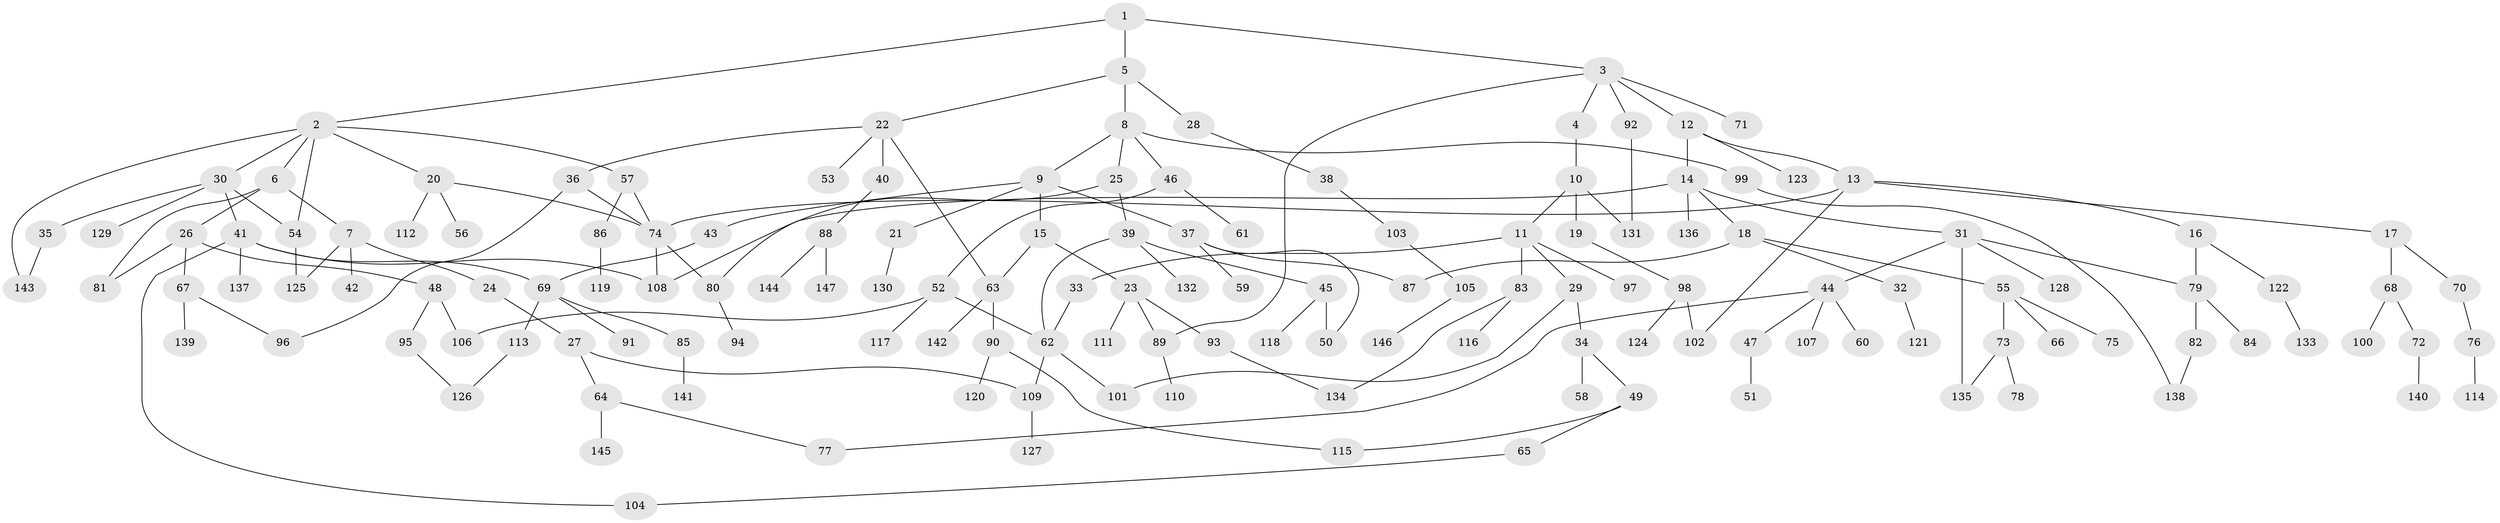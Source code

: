 // coarse degree distribution, {5: 0.06666666666666667, 4: 0.2, 1: 0.15555555555555556, 3: 0.24444444444444444, 6: 0.044444444444444446, 2: 0.24444444444444444, 8: 0.022222222222222223, 7: 0.022222222222222223}
// Generated by graph-tools (version 1.1) at 2025/36/03/04/25 23:36:02]
// undirected, 147 vertices, 177 edges
graph export_dot {
  node [color=gray90,style=filled];
  1;
  2;
  3;
  4;
  5;
  6;
  7;
  8;
  9;
  10;
  11;
  12;
  13;
  14;
  15;
  16;
  17;
  18;
  19;
  20;
  21;
  22;
  23;
  24;
  25;
  26;
  27;
  28;
  29;
  30;
  31;
  32;
  33;
  34;
  35;
  36;
  37;
  38;
  39;
  40;
  41;
  42;
  43;
  44;
  45;
  46;
  47;
  48;
  49;
  50;
  51;
  52;
  53;
  54;
  55;
  56;
  57;
  58;
  59;
  60;
  61;
  62;
  63;
  64;
  65;
  66;
  67;
  68;
  69;
  70;
  71;
  72;
  73;
  74;
  75;
  76;
  77;
  78;
  79;
  80;
  81;
  82;
  83;
  84;
  85;
  86;
  87;
  88;
  89;
  90;
  91;
  92;
  93;
  94;
  95;
  96;
  97;
  98;
  99;
  100;
  101;
  102;
  103;
  104;
  105;
  106;
  107;
  108;
  109;
  110;
  111;
  112;
  113;
  114;
  115;
  116;
  117;
  118;
  119;
  120;
  121;
  122;
  123;
  124;
  125;
  126;
  127;
  128;
  129;
  130;
  131;
  132;
  133;
  134;
  135;
  136;
  137;
  138;
  139;
  140;
  141;
  142;
  143;
  144;
  145;
  146;
  147;
  1 -- 2;
  1 -- 3;
  1 -- 5;
  2 -- 6;
  2 -- 20;
  2 -- 30;
  2 -- 54;
  2 -- 57;
  2 -- 143;
  3 -- 4;
  3 -- 12;
  3 -- 71;
  3 -- 92;
  3 -- 89;
  4 -- 10;
  5 -- 8;
  5 -- 22;
  5 -- 28;
  6 -- 7;
  6 -- 26;
  6 -- 81;
  7 -- 24;
  7 -- 42;
  7 -- 125;
  8 -- 9;
  8 -- 25;
  8 -- 46;
  8 -- 99;
  9 -- 15;
  9 -- 21;
  9 -- 37;
  9 -- 43;
  10 -- 11;
  10 -- 19;
  10 -- 131;
  11 -- 29;
  11 -- 33;
  11 -- 83;
  11 -- 97;
  12 -- 13;
  12 -- 14;
  12 -- 123;
  13 -- 16;
  13 -- 17;
  13 -- 102;
  13 -- 74;
  14 -- 18;
  14 -- 31;
  14 -- 136;
  14 -- 108;
  15 -- 23;
  15 -- 63;
  16 -- 79;
  16 -- 122;
  17 -- 68;
  17 -- 70;
  18 -- 32;
  18 -- 55;
  18 -- 87;
  19 -- 98;
  20 -- 56;
  20 -- 74;
  20 -- 112;
  21 -- 130;
  22 -- 36;
  22 -- 40;
  22 -- 53;
  22 -- 63;
  23 -- 89;
  23 -- 93;
  23 -- 111;
  24 -- 27;
  25 -- 39;
  25 -- 80;
  26 -- 48;
  26 -- 67;
  26 -- 81;
  27 -- 64;
  27 -- 109;
  28 -- 38;
  29 -- 34;
  29 -- 101;
  30 -- 35;
  30 -- 41;
  30 -- 129;
  30 -- 54;
  31 -- 44;
  31 -- 128;
  31 -- 135;
  31 -- 79;
  32 -- 121;
  33 -- 62;
  34 -- 49;
  34 -- 58;
  35 -- 143;
  36 -- 96;
  36 -- 74;
  37 -- 50;
  37 -- 59;
  37 -- 87;
  38 -- 103;
  39 -- 45;
  39 -- 132;
  39 -- 62;
  40 -- 88;
  41 -- 108;
  41 -- 137;
  41 -- 104;
  41 -- 69;
  43 -- 69;
  44 -- 47;
  44 -- 60;
  44 -- 107;
  44 -- 77;
  45 -- 118;
  45 -- 50;
  46 -- 52;
  46 -- 61;
  47 -- 51;
  48 -- 95;
  48 -- 106;
  49 -- 65;
  49 -- 115;
  52 -- 117;
  52 -- 106;
  52 -- 62;
  54 -- 125;
  55 -- 66;
  55 -- 73;
  55 -- 75;
  57 -- 86;
  57 -- 74;
  62 -- 101;
  62 -- 109;
  63 -- 90;
  63 -- 142;
  64 -- 77;
  64 -- 145;
  65 -- 104;
  67 -- 139;
  67 -- 96;
  68 -- 72;
  68 -- 100;
  69 -- 85;
  69 -- 91;
  69 -- 113;
  70 -- 76;
  72 -- 140;
  73 -- 78;
  73 -- 135;
  74 -- 80;
  74 -- 108;
  76 -- 114;
  79 -- 82;
  79 -- 84;
  80 -- 94;
  82 -- 138;
  83 -- 116;
  83 -- 134;
  85 -- 141;
  86 -- 119;
  88 -- 144;
  88 -- 147;
  89 -- 110;
  90 -- 115;
  90 -- 120;
  92 -- 131;
  93 -- 134;
  95 -- 126;
  98 -- 124;
  98 -- 102;
  99 -- 138;
  103 -- 105;
  105 -- 146;
  109 -- 127;
  113 -- 126;
  122 -- 133;
}
